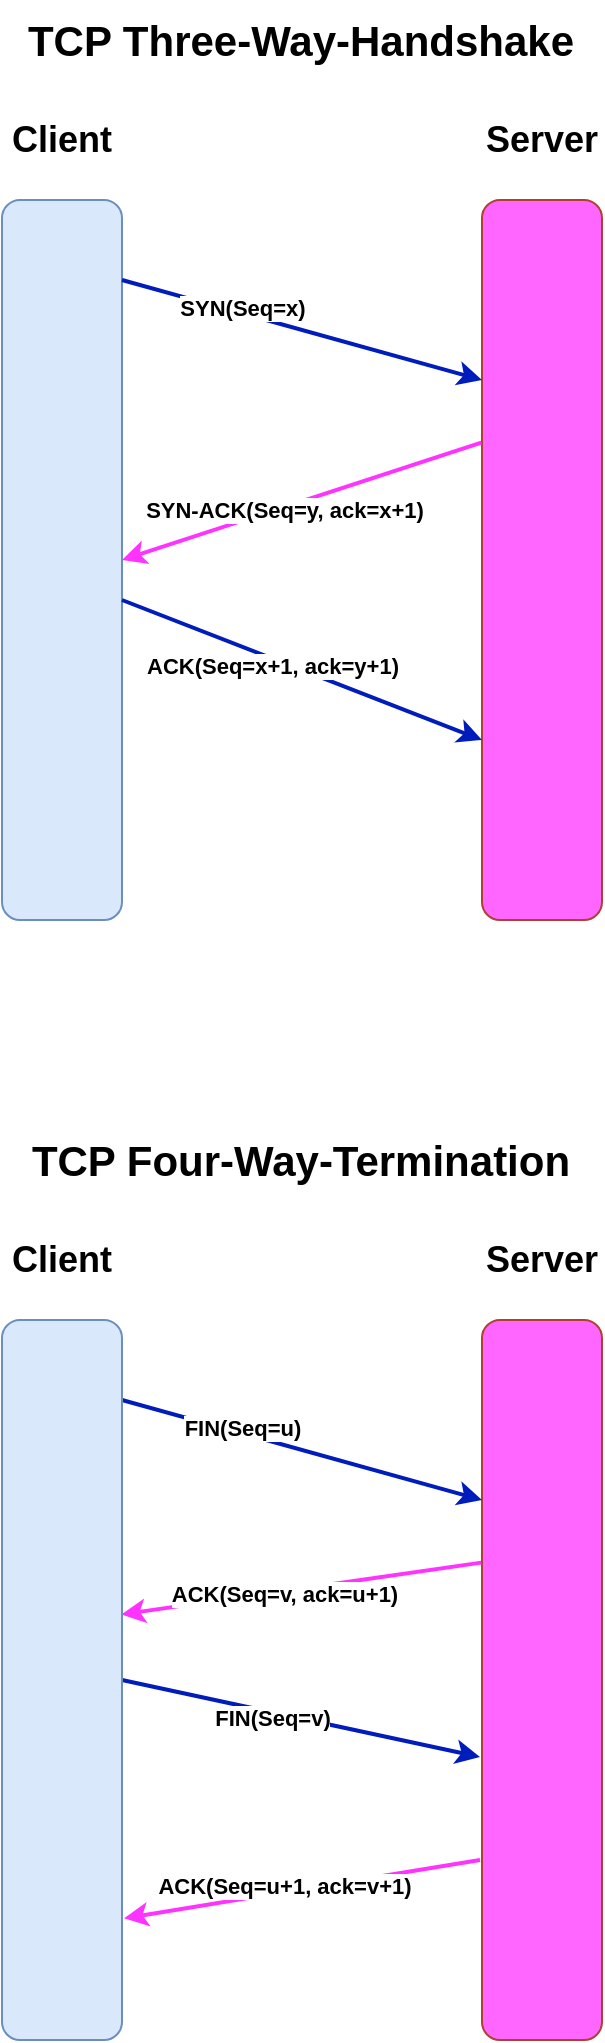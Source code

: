 <mxfile version="28.1.1">
  <diagram name="第 1 页" id="t6RGEwgObpinLlAcVLbR">
    <mxGraphModel dx="1213" dy="631" grid="1" gridSize="10" guides="1" tooltips="1" connect="1" arrows="1" fold="1" page="1" pageScale="1" pageWidth="827" pageHeight="1169" math="0" shadow="0">
      <root>
        <mxCell id="0" />
        <mxCell id="1" parent="0" />
        <mxCell id="j3T3pWNmb4vRgjqLclqb-4" value="" style="group" parent="1" vertex="1" connectable="0">
          <mxGeometry x="264" y="80" width="60" height="420" as="geometry" />
        </mxCell>
        <mxCell id="j3T3pWNmb4vRgjqLclqb-1" value="" style="rounded=1;whiteSpace=wrap;html=1;fillColor=#DAE8FC;strokeColor=#6c8ebf;" parent="j3T3pWNmb4vRgjqLclqb-4" vertex="1">
          <mxGeometry y="60" width="60" height="360" as="geometry" />
        </mxCell>
        <mxCell id="j3T3pWNmb4vRgjqLclqb-2" value="&lt;b&gt;Client&lt;/b&gt;" style="whiteSpace=wrap;html=1;rounded=1;fontSize=18;strokeColor=none;fillColor=none;" parent="j3T3pWNmb4vRgjqLclqb-4" vertex="1">
          <mxGeometry width="60" height="60" as="geometry" />
        </mxCell>
        <mxCell id="j3T3pWNmb4vRgjqLclqb-5" value="" style="group" parent="1" vertex="1" connectable="0">
          <mxGeometry x="504" y="80" width="60" height="420" as="geometry" />
        </mxCell>
        <mxCell id="j3T3pWNmb4vRgjqLclqb-6" value="" style="rounded=1;whiteSpace=wrap;html=1;fillColor=#FF66FF;strokeColor=#ae4132;" parent="j3T3pWNmb4vRgjqLclqb-5" vertex="1">
          <mxGeometry y="60" width="60" height="360" as="geometry" />
        </mxCell>
        <mxCell id="j3T3pWNmb4vRgjqLclqb-7" value="&lt;b&gt;Server&lt;/b&gt;" style="whiteSpace=wrap;html=1;rounded=1;fontSize=18;strokeColor=none;fillColor=none;" parent="j3T3pWNmb4vRgjqLclqb-5" vertex="1">
          <mxGeometry width="60" height="60" as="geometry" />
        </mxCell>
        <mxCell id="j3T3pWNmb4vRgjqLclqb-9" value="" style="edgeStyle=none;orthogonalLoop=1;jettySize=auto;html=1;rounded=0;strokeWidth=2;fillColor=#0050ef;strokeColor=#001DBC;entryX=0;entryY=0.25;entryDx=0;entryDy=0;" parent="1" target="j3T3pWNmb4vRgjqLclqb-6" edge="1">
          <mxGeometry width="80" relative="1" as="geometry">
            <mxPoint x="324" y="180" as="sourcePoint" />
            <mxPoint x="504" y="220" as="targetPoint" />
            <Array as="points" />
          </mxGeometry>
        </mxCell>
        <mxCell id="j3T3pWNmb4vRgjqLclqb-10" value="&lt;b&gt;SYN(Seq=x)&lt;/b&gt;" style="edgeLabel;html=1;align=center;verticalAlign=middle;resizable=0;points=[];" parent="j3T3pWNmb4vRgjqLclqb-9" vertex="1" connectable="0">
          <mxGeometry x="-0.33" y="3" relative="1" as="geometry">
            <mxPoint x="-1" as="offset" />
          </mxGeometry>
        </mxCell>
        <mxCell id="j3T3pWNmb4vRgjqLclqb-11" value="" style="edgeStyle=none;orthogonalLoop=1;jettySize=auto;html=1;rounded=0;entryX=1;entryY=0.5;entryDx=0;entryDy=0;strokeColor=#FF33FF;strokeWidth=2;exitX=-0.006;exitY=0.337;exitDx=0;exitDy=0;exitPerimeter=0;" parent="1" source="j3T3pWNmb4vRgjqLclqb-6" target="j3T3pWNmb4vRgjqLclqb-1" edge="1">
          <mxGeometry width="80" relative="1" as="geometry">
            <mxPoint x="502" y="270" as="sourcePoint" />
            <mxPoint x="634" y="280" as="targetPoint" />
            <Array as="points" />
          </mxGeometry>
        </mxCell>
        <mxCell id="j3T3pWNmb4vRgjqLclqb-13" value="&lt;b&gt;SYN-ACK(Seq=y, ack=x+1)&lt;/b&gt;" style="edgeLabel;html=1;align=center;verticalAlign=middle;resizable=0;points=[];" parent="j3T3pWNmb4vRgjqLclqb-11" vertex="1" connectable="0">
          <mxGeometry x="0.101" y="1" relative="1" as="geometry">
            <mxPoint as="offset" />
          </mxGeometry>
        </mxCell>
        <mxCell id="j3T3pWNmb4vRgjqLclqb-12" value="" style="edgeStyle=none;orthogonalLoop=1;jettySize=auto;html=1;rounded=0;entryX=0;entryY=0.75;entryDx=0;entryDy=0;fillColor=#0050ef;strokeColor=#001DBC;strokeWidth=2;" parent="1" target="j3T3pWNmb4vRgjqLclqb-6" edge="1">
          <mxGeometry width="80" relative="1" as="geometry">
            <mxPoint x="324" y="340" as="sourcePoint" />
            <mxPoint x="634" y="280" as="targetPoint" />
            <Array as="points" />
          </mxGeometry>
        </mxCell>
        <mxCell id="j3T3pWNmb4vRgjqLclqb-14" value="&lt;b&gt;ACK(Seq=x+1, ack=y+1)&lt;/b&gt;" style="edgeLabel;html=1;align=center;verticalAlign=middle;resizable=0;points=[];" parent="j3T3pWNmb4vRgjqLclqb-12" vertex="1" connectable="0">
          <mxGeometry x="-0.155" y="-3" relative="1" as="geometry">
            <mxPoint as="offset" />
          </mxGeometry>
        </mxCell>
        <mxCell id="j3T3pWNmb4vRgjqLclqb-15" value="TCP Three-Way-Handshake" style="text;html=1;align=center;verticalAlign=middle;resizable=0;points=[];autosize=1;strokeColor=none;fillColor=none;fontSize=21;fontStyle=1" parent="1" vertex="1">
          <mxGeometry x="268" y="40" width="290" height="40" as="geometry" />
        </mxCell>
        <mxCell id="j3T3pWNmb4vRgjqLclqb-19" value="" style="group" parent="1" vertex="1" connectable="0">
          <mxGeometry x="504" y="640" width="60" height="420" as="geometry" />
        </mxCell>
        <mxCell id="j3T3pWNmb4vRgjqLclqb-20" value="" style="rounded=1;whiteSpace=wrap;html=1;fillColor=#FF66FF;strokeColor=#ae4132;" parent="j3T3pWNmb4vRgjqLclqb-19" vertex="1">
          <mxGeometry y="60" width="60" height="360" as="geometry" />
        </mxCell>
        <mxCell id="j3T3pWNmb4vRgjqLclqb-21" value="&lt;b&gt;Server&lt;/b&gt;" style="whiteSpace=wrap;html=1;rounded=1;fontSize=18;strokeColor=none;fillColor=none;" parent="j3T3pWNmb4vRgjqLclqb-19" vertex="1">
          <mxGeometry width="60" height="60" as="geometry" />
        </mxCell>
        <mxCell id="j3T3pWNmb4vRgjqLclqb-22" value="" style="edgeStyle=none;orthogonalLoop=1;jettySize=auto;html=1;rounded=0;strokeWidth=2;fillColor=#0050ef;strokeColor=#001DBC;entryX=0;entryY=0.25;entryDx=0;entryDy=0;" parent="1" target="j3T3pWNmb4vRgjqLclqb-20" edge="1">
          <mxGeometry width="80" relative="1" as="geometry">
            <mxPoint x="324" y="740" as="sourcePoint" />
            <mxPoint x="504" y="780" as="targetPoint" />
            <Array as="points" />
          </mxGeometry>
        </mxCell>
        <mxCell id="j3T3pWNmb4vRgjqLclqb-23" value="&lt;b&gt;FIN(Seq=u)&lt;/b&gt;" style="edgeLabel;html=1;align=center;verticalAlign=middle;resizable=0;points=[];" parent="j3T3pWNmb4vRgjqLclqb-22" vertex="1" connectable="0">
          <mxGeometry x="-0.33" y="3" relative="1" as="geometry">
            <mxPoint x="-1" as="offset" />
          </mxGeometry>
        </mxCell>
        <mxCell id="j3T3pWNmb4vRgjqLclqb-24" value="" style="edgeStyle=none;orthogonalLoop=1;jettySize=auto;html=1;rounded=0;strokeColor=#FF33FF;strokeWidth=2;exitX=-0.006;exitY=0.337;exitDx=0;exitDy=0;exitPerimeter=0;entryX=0.994;entryY=0.409;entryDx=0;entryDy=0;entryPerimeter=0;" parent="1" source="j3T3pWNmb4vRgjqLclqb-20" target="j3T3pWNmb4vRgjqLclqb-17" edge="1">
          <mxGeometry width="80" relative="1" as="geometry">
            <mxPoint x="502" y="830" as="sourcePoint" />
            <mxPoint x="330" y="840" as="targetPoint" />
            <Array as="points" />
          </mxGeometry>
        </mxCell>
        <mxCell id="j3T3pWNmb4vRgjqLclqb-25" value="&lt;b&gt;ACK(Seq=v, ack=u+1)&lt;/b&gt;" style="edgeLabel;html=1;align=center;verticalAlign=middle;resizable=0;points=[];" parent="j3T3pWNmb4vRgjqLclqb-24" vertex="1" connectable="0">
          <mxGeometry x="0.101" y="1" relative="1" as="geometry">
            <mxPoint as="offset" />
          </mxGeometry>
        </mxCell>
        <mxCell id="j3T3pWNmb4vRgjqLclqb-26" value="" style="edgeStyle=none;orthogonalLoop=1;jettySize=auto;html=1;rounded=0;entryX=-0.017;entryY=0.607;entryDx=0;entryDy=0;fillColor=#0050ef;strokeColor=#001DBC;strokeWidth=2;exitX=1;exitY=0.5;exitDx=0;exitDy=0;entryPerimeter=0;" parent="1" source="j3T3pWNmb4vRgjqLclqb-17" target="j3T3pWNmb4vRgjqLclqb-20" edge="1">
          <mxGeometry width="80" relative="1" as="geometry">
            <mxPoint x="324" y="900" as="sourcePoint" />
            <mxPoint x="634" y="840" as="targetPoint" />
            <Array as="points" />
          </mxGeometry>
        </mxCell>
        <mxCell id="j3T3pWNmb4vRgjqLclqb-27" value="&lt;b&gt;FIN(Seq=v)&lt;/b&gt;" style="edgeLabel;html=1;align=center;verticalAlign=middle;resizable=0;points=[];" parent="j3T3pWNmb4vRgjqLclqb-26" vertex="1" connectable="0">
          <mxGeometry x="-0.155" y="-3" relative="1" as="geometry">
            <mxPoint as="offset" />
          </mxGeometry>
        </mxCell>
        <mxCell id="j3T3pWNmb4vRgjqLclqb-28" value="TCP Four-Way-Termination" style="text;html=1;align=center;verticalAlign=middle;resizable=0;points=[];autosize=1;strokeColor=none;fillColor=none;fontSize=21;fontStyle=1" parent="1" vertex="1">
          <mxGeometry x="273" y="600" width="280" height="40" as="geometry" />
        </mxCell>
        <mxCell id="j3T3pWNmb4vRgjqLclqb-29" value="" style="edgeStyle=none;orthogonalLoop=1;jettySize=auto;html=1;rounded=0;entryX=1.017;entryY=0.831;entryDx=0;entryDy=0;entryPerimeter=0;fontColor=#FF33FF;strokeWidth=2;strokeColor=#FF33FF;" parent="1" target="j3T3pWNmb4vRgjqLclqb-17" edge="1">
          <mxGeometry width="80" relative="1" as="geometry">
            <mxPoint x="503" y="970" as="sourcePoint" />
            <mxPoint x="490" y="850" as="targetPoint" />
            <Array as="points" />
          </mxGeometry>
        </mxCell>
        <mxCell id="j3T3pWNmb4vRgjqLclqb-32" value="&lt;b&gt;ACK(Seq=u+1, ack=v+1)&lt;/b&gt;" style="edgeLabel;html=1;align=center;verticalAlign=middle;resizable=0;points=[];" parent="j3T3pWNmb4vRgjqLclqb-29" vertex="1" connectable="0">
          <mxGeometry x="0.096" y="-3" relative="1" as="geometry">
            <mxPoint as="offset" />
          </mxGeometry>
        </mxCell>
        <mxCell id="j3T3pWNmb4vRgjqLclqb-31" value="" style="group" parent="1" vertex="1" connectable="0">
          <mxGeometry x="264" y="640" width="60" height="420" as="geometry" />
        </mxCell>
        <mxCell id="j3T3pWNmb4vRgjqLclqb-17" value="" style="rounded=1;whiteSpace=wrap;html=1;fillColor=#DAE8FC;strokeColor=#6c8ebf;" parent="j3T3pWNmb4vRgjqLclqb-31" vertex="1">
          <mxGeometry y="60" width="60" height="360" as="geometry" />
        </mxCell>
        <mxCell id="j3T3pWNmb4vRgjqLclqb-18" value="&lt;b&gt;Client&lt;/b&gt;" style="whiteSpace=wrap;html=1;rounded=1;fontSize=18;strokeColor=none;fillColor=none;" parent="j3T3pWNmb4vRgjqLclqb-31" vertex="1">
          <mxGeometry width="60" height="60" as="geometry" />
        </mxCell>
      </root>
    </mxGraphModel>
  </diagram>
</mxfile>
